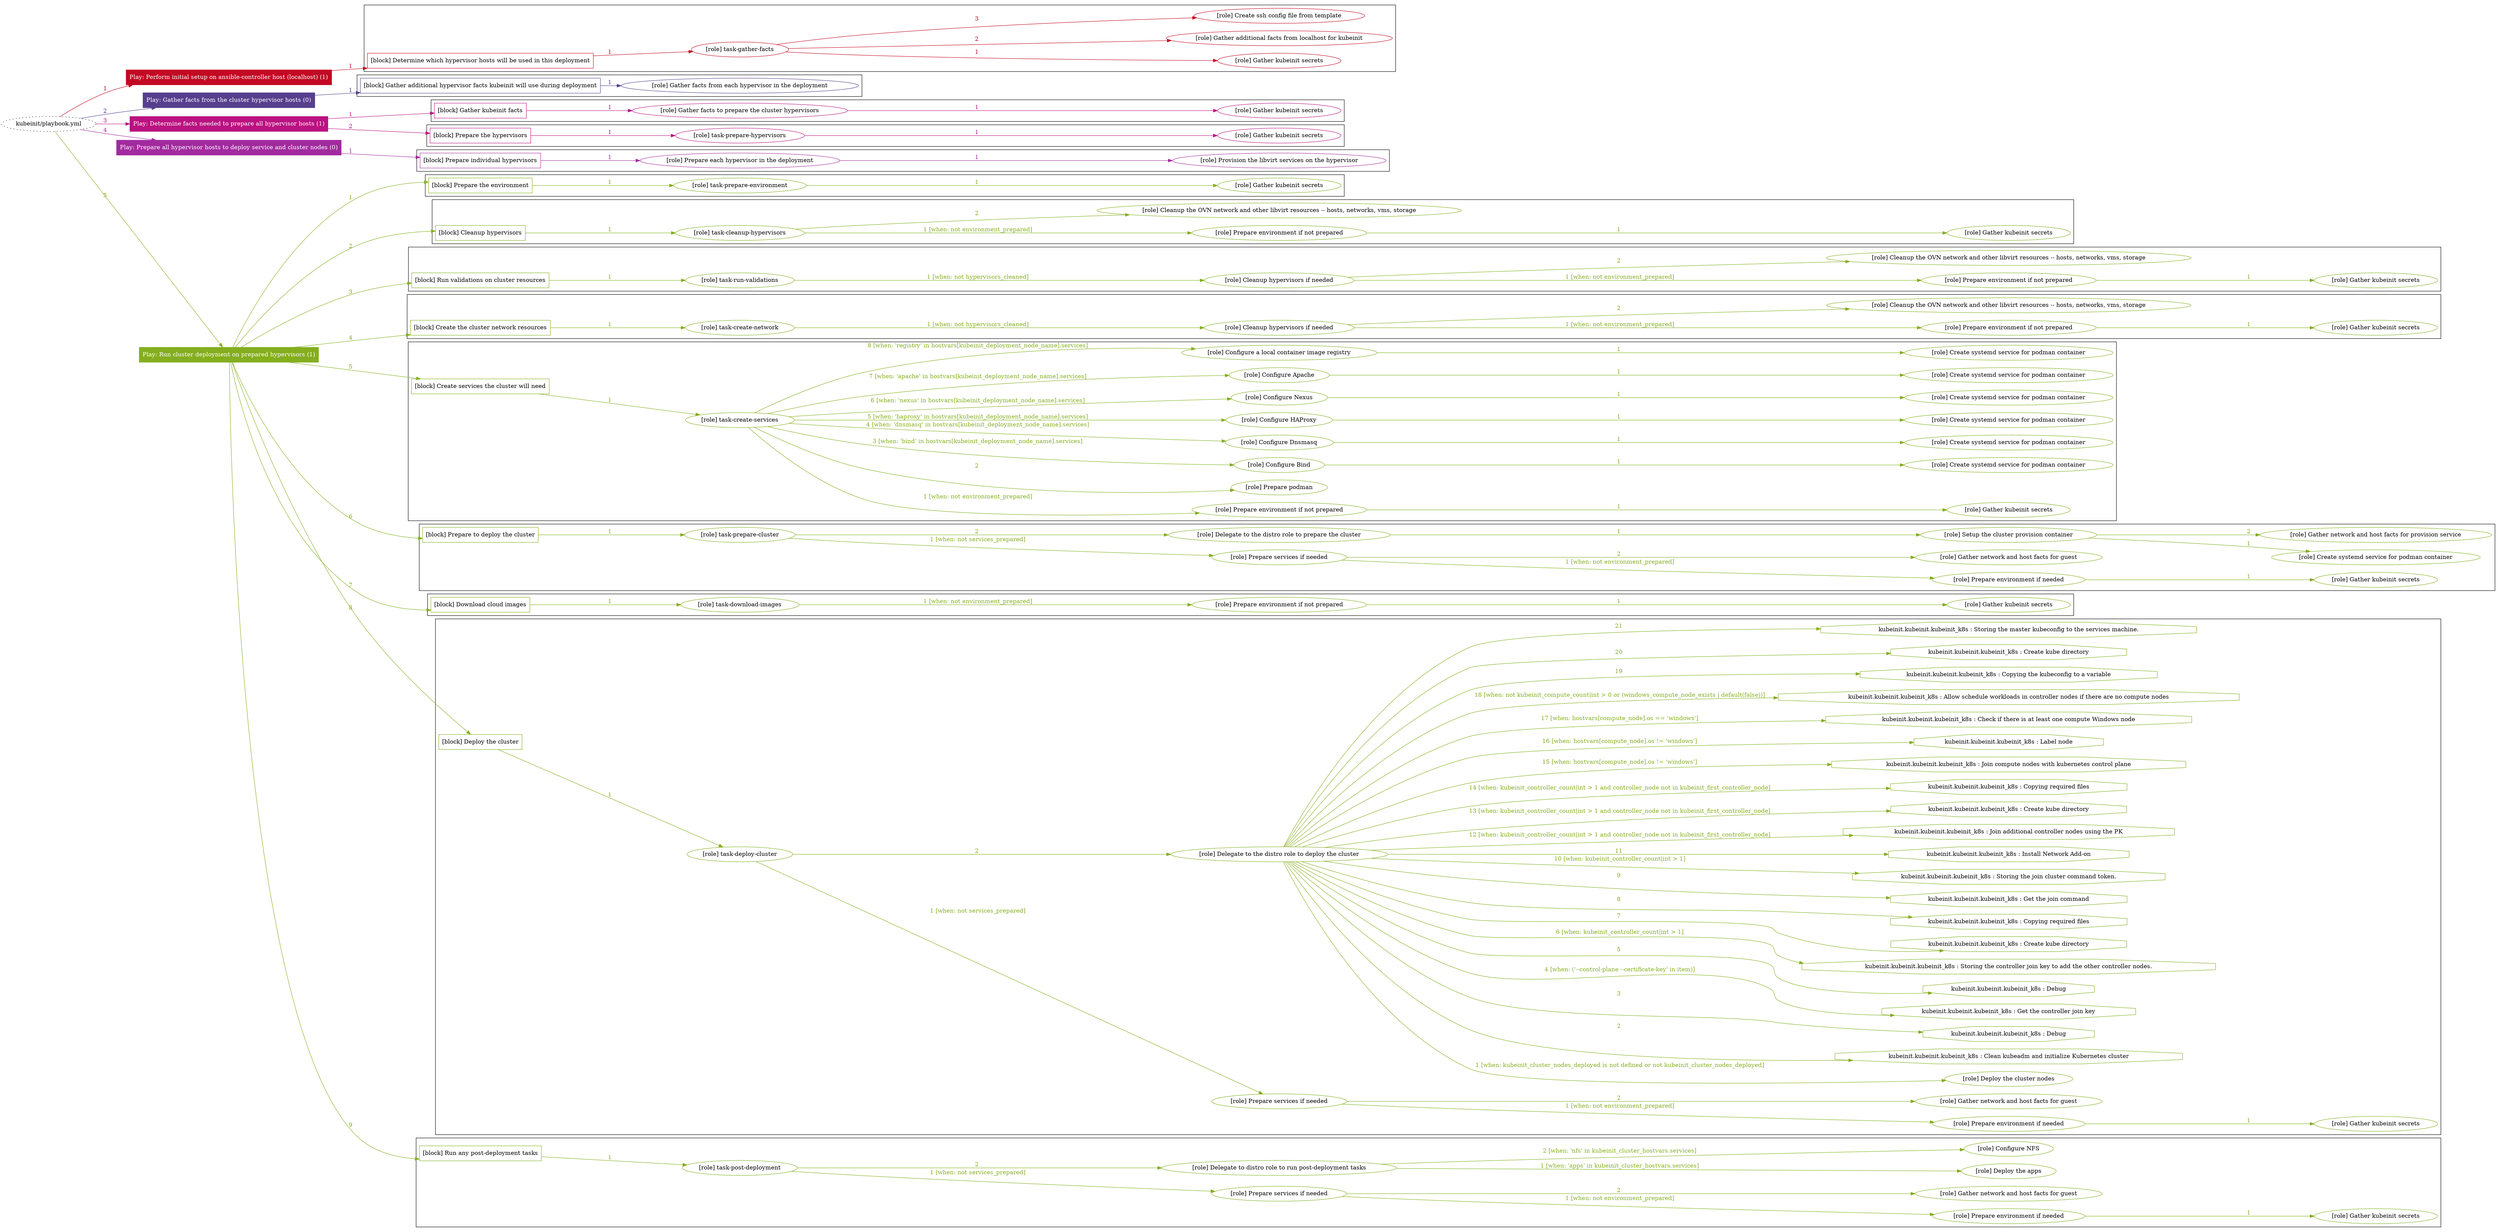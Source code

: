 digraph {
	graph [concentrate=true ordering=in rankdir=LR ratio=fill]
	edge [esep=5 sep=10]
	"kubeinit/playbook.yml" [URL="/home/runner/work/kubeinit/kubeinit/kubeinit/playbook.yml" id=playbook_01fcc66b style=dotted]
	"kubeinit/playbook.yml" -> play_869a2938 [label="1 " color="#c30923" fontcolor="#c30923" id=edge_b6fae3b4 labeltooltip="1 " tooltip="1 "]
	subgraph "Play: Perform initial setup on ansible-controller host (localhost) (1)" {
		play_869a2938 [label="Play: Perform initial setup on ansible-controller host (localhost) (1)" URL="/home/runner/work/kubeinit/kubeinit/kubeinit/playbook.yml" color="#c30923" fontcolor="#ffffff" id=play_869a2938 shape=box style=filled tooltip=localhost]
		play_869a2938 -> block_e6579382 [label=1 color="#c30923" fontcolor="#c30923" id=edge_37e2ab58 labeltooltip=1 tooltip=1]
		subgraph cluster_block_e6579382 {
			block_e6579382 [label="[block] Determine which hypervisor hosts will be used in this deployment" URL="/home/runner/work/kubeinit/kubeinit/kubeinit/playbook.yml" color="#c30923" id=block_e6579382 labeltooltip="Determine which hypervisor hosts will be used in this deployment" shape=box tooltip="Determine which hypervisor hosts will be used in this deployment"]
			block_e6579382 -> role_abbb4ff2 [label="1 " color="#c30923" fontcolor="#c30923" id=edge_a43ec47a labeltooltip="1 " tooltip="1 "]
			subgraph "task-gather-facts" {
				role_abbb4ff2 [label="[role] task-gather-facts" URL="/home/runner/work/kubeinit/kubeinit/kubeinit/playbook.yml" color="#c30923" id=role_abbb4ff2 tooltip="task-gather-facts"]
				role_abbb4ff2 -> role_67f18879 [label="1 " color="#c30923" fontcolor="#c30923" id=edge_d9acfa38 labeltooltip="1 " tooltip="1 "]
				subgraph "Gather kubeinit secrets" {
					role_67f18879 [label="[role] Gather kubeinit secrets" URL="/home/runner/.ansible/collections/ansible_collections/kubeinit/kubeinit/roles/kubeinit_prepare/tasks/build_hypervisors_group.yml" color="#c30923" id=role_67f18879 tooltip="Gather kubeinit secrets"]
				}
				role_abbb4ff2 -> role_e69ce515 [label="2 " color="#c30923" fontcolor="#c30923" id=edge_44bdbc7a labeltooltip="2 " tooltip="2 "]
				subgraph "Gather additional facts from localhost for kubeinit" {
					role_e69ce515 [label="[role] Gather additional facts from localhost for kubeinit" URL="/home/runner/.ansible/collections/ansible_collections/kubeinit/kubeinit/roles/kubeinit_prepare/tasks/build_hypervisors_group.yml" color="#c30923" id=role_e69ce515 tooltip="Gather additional facts from localhost for kubeinit"]
				}
				role_abbb4ff2 -> role_fbcd051b [label="3 " color="#c30923" fontcolor="#c30923" id=edge_4e61c5b8 labeltooltip="3 " tooltip="3 "]
				subgraph "Create ssh config file from template" {
					role_fbcd051b [label="[role] Create ssh config file from template" URL="/home/runner/.ansible/collections/ansible_collections/kubeinit/kubeinit/roles/kubeinit_prepare/tasks/build_hypervisors_group.yml" color="#c30923" id=role_fbcd051b tooltip="Create ssh config file from template"]
				}
			}
		}
	}
	"kubeinit/playbook.yml" -> play_f590f093 [label="2 " color="#563f8d" fontcolor="#563f8d" id=edge_58fa7569 labeltooltip="2 " tooltip="2 "]
	subgraph "Play: Gather facts from the cluster hypervisor hosts (0)" {
		play_f590f093 [label="Play: Gather facts from the cluster hypervisor hosts (0)" URL="/home/runner/work/kubeinit/kubeinit/kubeinit/playbook.yml" color="#563f8d" fontcolor="#ffffff" id=play_f590f093 shape=box style=filled tooltip="Play: Gather facts from the cluster hypervisor hosts (0)"]
		play_f590f093 -> block_bef1f647 [label=1 color="#563f8d" fontcolor="#563f8d" id=edge_7ad9e4ce labeltooltip=1 tooltip=1]
		subgraph cluster_block_bef1f647 {
			block_bef1f647 [label="[block] Gather additional hypervisor facts kubeinit will use during deployment" URL="/home/runner/work/kubeinit/kubeinit/kubeinit/playbook.yml" color="#563f8d" id=block_bef1f647 labeltooltip="Gather additional hypervisor facts kubeinit will use during deployment" shape=box tooltip="Gather additional hypervisor facts kubeinit will use during deployment"]
			block_bef1f647 -> role_28682549 [label="1 " color="#563f8d" fontcolor="#563f8d" id=edge_5b627f30 labeltooltip="1 " tooltip="1 "]
			subgraph "Gather facts from each hypervisor in the deployment" {
				role_28682549 [label="[role] Gather facts from each hypervisor in the deployment" URL="/home/runner/work/kubeinit/kubeinit/kubeinit/playbook.yml" color="#563f8d" id=role_28682549 tooltip="Gather facts from each hypervisor in the deployment"]
			}
		}
	}
	"kubeinit/playbook.yml" -> play_96ac10f0 [label="3 " color="#ba1281" fontcolor="#ba1281" id=edge_4c3ab31e labeltooltip="3 " tooltip="3 "]
	subgraph "Play: Determine facts needed to prepare all hypervisor hosts (1)" {
		play_96ac10f0 [label="Play: Determine facts needed to prepare all hypervisor hosts (1)" URL="/home/runner/work/kubeinit/kubeinit/kubeinit/playbook.yml" color="#ba1281" fontcolor="#ffffff" id=play_96ac10f0 shape=box style=filled tooltip=localhost]
		play_96ac10f0 -> block_07ef0e1b [label=1 color="#ba1281" fontcolor="#ba1281" id=edge_745e9d0a labeltooltip=1 tooltip=1]
		subgraph cluster_block_07ef0e1b {
			block_07ef0e1b [label="[block] Gather kubeinit facts" URL="/home/runner/work/kubeinit/kubeinit/kubeinit/playbook.yml" color="#ba1281" id=block_07ef0e1b labeltooltip="Gather kubeinit facts" shape=box tooltip="Gather kubeinit facts"]
			block_07ef0e1b -> role_caed1c2f [label="1 " color="#ba1281" fontcolor="#ba1281" id=edge_a6e66b51 labeltooltip="1 " tooltip="1 "]
			subgraph "Gather facts to prepare the cluster hypervisors" {
				role_caed1c2f [label="[role] Gather facts to prepare the cluster hypervisors" URL="/home/runner/work/kubeinit/kubeinit/kubeinit/playbook.yml" color="#ba1281" id=role_caed1c2f tooltip="Gather facts to prepare the cluster hypervisors"]
				role_caed1c2f -> role_c1f5ff6a [label="1 " color="#ba1281" fontcolor="#ba1281" id=edge_e912ce98 labeltooltip="1 " tooltip="1 "]
				subgraph "Gather kubeinit secrets" {
					role_c1f5ff6a [label="[role] Gather kubeinit secrets" URL="/home/runner/.ansible/collections/ansible_collections/kubeinit/kubeinit/roles/kubeinit_prepare/tasks/gather_kubeinit_facts.yml" color="#ba1281" id=role_c1f5ff6a tooltip="Gather kubeinit secrets"]
				}
			}
		}
		play_96ac10f0 -> block_9735dc55 [label=2 color="#ba1281" fontcolor="#ba1281" id=edge_a917c4e3 labeltooltip=2 tooltip=2]
		subgraph cluster_block_9735dc55 {
			block_9735dc55 [label="[block] Prepare the hypervisors" URL="/home/runner/work/kubeinit/kubeinit/kubeinit/playbook.yml" color="#ba1281" id=block_9735dc55 labeltooltip="Prepare the hypervisors" shape=box tooltip="Prepare the hypervisors"]
			block_9735dc55 -> role_583eb809 [label="1 " color="#ba1281" fontcolor="#ba1281" id=edge_2757ef80 labeltooltip="1 " tooltip="1 "]
			subgraph "task-prepare-hypervisors" {
				role_583eb809 [label="[role] task-prepare-hypervisors" URL="/home/runner/work/kubeinit/kubeinit/kubeinit/playbook.yml" color="#ba1281" id=role_583eb809 tooltip="task-prepare-hypervisors"]
				role_583eb809 -> role_45196d93 [label="1 " color="#ba1281" fontcolor="#ba1281" id=edge_d425a5cb labeltooltip="1 " tooltip="1 "]
				subgraph "Gather kubeinit secrets" {
					role_45196d93 [label="[role] Gather kubeinit secrets" URL="/home/runner/.ansible/collections/ansible_collections/kubeinit/kubeinit/roles/kubeinit_prepare/tasks/gather_kubeinit_facts.yml" color="#ba1281" id=role_45196d93 tooltip="Gather kubeinit secrets"]
				}
			}
		}
	}
	"kubeinit/playbook.yml" -> play_8f4eb8a1 [label="4 " color="#a22a9f" fontcolor="#a22a9f" id=edge_b7a86957 labeltooltip="4 " tooltip="4 "]
	subgraph "Play: Prepare all hypervisor hosts to deploy service and cluster nodes (0)" {
		play_8f4eb8a1 [label="Play: Prepare all hypervisor hosts to deploy service and cluster nodes (0)" URL="/home/runner/work/kubeinit/kubeinit/kubeinit/playbook.yml" color="#a22a9f" fontcolor="#ffffff" id=play_8f4eb8a1 shape=box style=filled tooltip="Play: Prepare all hypervisor hosts to deploy service and cluster nodes (0)"]
		play_8f4eb8a1 -> block_76d3494f [label=1 color="#a22a9f" fontcolor="#a22a9f" id=edge_c0e0b530 labeltooltip=1 tooltip=1]
		subgraph cluster_block_76d3494f {
			block_76d3494f [label="[block] Prepare individual hypervisors" URL="/home/runner/work/kubeinit/kubeinit/kubeinit/playbook.yml" color="#a22a9f" id=block_76d3494f labeltooltip="Prepare individual hypervisors" shape=box tooltip="Prepare individual hypervisors"]
			block_76d3494f -> role_4bf5c7a7 [label="1 " color="#a22a9f" fontcolor="#a22a9f" id=edge_7a4d4c78 labeltooltip="1 " tooltip="1 "]
			subgraph "Prepare each hypervisor in the deployment" {
				role_4bf5c7a7 [label="[role] Prepare each hypervisor in the deployment" URL="/home/runner/work/kubeinit/kubeinit/kubeinit/playbook.yml" color="#a22a9f" id=role_4bf5c7a7 tooltip="Prepare each hypervisor in the deployment"]
				role_4bf5c7a7 -> role_a5654eb4 [label="1 " color="#a22a9f" fontcolor="#a22a9f" id=edge_a6bea744 labeltooltip="1 " tooltip="1 "]
				subgraph "Provision the libvirt services on the hypervisor" {
					role_a5654eb4 [label="[role] Provision the libvirt services on the hypervisor" URL="/home/runner/.ansible/collections/ansible_collections/kubeinit/kubeinit/roles/kubeinit_prepare/tasks/prepare_hypervisor.yml" color="#a22a9f" id=role_a5654eb4 tooltip="Provision the libvirt services on the hypervisor"]
				}
			}
		}
	}
	"kubeinit/playbook.yml" -> play_bedaff5b [label="5 " color="#84ae1e" fontcolor="#84ae1e" id=edge_52e5fcb6 labeltooltip="5 " tooltip="5 "]
	subgraph "Play: Run cluster deployment on prepared hypervisors (1)" {
		play_bedaff5b [label="Play: Run cluster deployment on prepared hypervisors (1)" URL="/home/runner/work/kubeinit/kubeinit/kubeinit/playbook.yml" color="#84ae1e" fontcolor="#ffffff" id=play_bedaff5b shape=box style=filled tooltip=localhost]
		play_bedaff5b -> block_9856f082 [label=1 color="#84ae1e" fontcolor="#84ae1e" id=edge_482c8702 labeltooltip=1 tooltip=1]
		subgraph cluster_block_9856f082 {
			block_9856f082 [label="[block] Prepare the environment" URL="/home/runner/work/kubeinit/kubeinit/kubeinit/playbook.yml" color="#84ae1e" id=block_9856f082 labeltooltip="Prepare the environment" shape=box tooltip="Prepare the environment"]
			block_9856f082 -> role_2c5eda27 [label="1 " color="#84ae1e" fontcolor="#84ae1e" id=edge_477250d7 labeltooltip="1 " tooltip="1 "]
			subgraph "task-prepare-environment" {
				role_2c5eda27 [label="[role] task-prepare-environment" URL="/home/runner/work/kubeinit/kubeinit/kubeinit/playbook.yml" color="#84ae1e" id=role_2c5eda27 tooltip="task-prepare-environment"]
				role_2c5eda27 -> role_34e1be49 [label="1 " color="#84ae1e" fontcolor="#84ae1e" id=edge_203e01d9 labeltooltip="1 " tooltip="1 "]
				subgraph "Gather kubeinit secrets" {
					role_34e1be49 [label="[role] Gather kubeinit secrets" URL="/home/runner/.ansible/collections/ansible_collections/kubeinit/kubeinit/roles/kubeinit_prepare/tasks/gather_kubeinit_facts.yml" color="#84ae1e" id=role_34e1be49 tooltip="Gather kubeinit secrets"]
				}
			}
		}
		play_bedaff5b -> block_e0fc0f97 [label=2 color="#84ae1e" fontcolor="#84ae1e" id=edge_18918e5b labeltooltip=2 tooltip=2]
		subgraph cluster_block_e0fc0f97 {
			block_e0fc0f97 [label="[block] Cleanup hypervisors" URL="/home/runner/work/kubeinit/kubeinit/kubeinit/playbook.yml" color="#84ae1e" id=block_e0fc0f97 labeltooltip="Cleanup hypervisors" shape=box tooltip="Cleanup hypervisors"]
			block_e0fc0f97 -> role_c82d02ee [label="1 " color="#84ae1e" fontcolor="#84ae1e" id=edge_185bd1d3 labeltooltip="1 " tooltip="1 "]
			subgraph "task-cleanup-hypervisors" {
				role_c82d02ee [label="[role] task-cleanup-hypervisors" URL="/home/runner/work/kubeinit/kubeinit/kubeinit/playbook.yml" color="#84ae1e" id=role_c82d02ee tooltip="task-cleanup-hypervisors"]
				role_c82d02ee -> role_daf2746b [label="1 [when: not environment_prepared]" color="#84ae1e" fontcolor="#84ae1e" id=edge_2d7f688d labeltooltip="1 [when: not environment_prepared]" tooltip="1 [when: not environment_prepared]"]
				subgraph "Prepare environment if not prepared" {
					role_daf2746b [label="[role] Prepare environment if not prepared" URL="/home/runner/.ansible/collections/ansible_collections/kubeinit/kubeinit/roles/kubeinit_prepare/tasks/cleanup_hypervisors.yml" color="#84ae1e" id=role_daf2746b tooltip="Prepare environment if not prepared"]
					role_daf2746b -> role_bf34f889 [label="1 " color="#84ae1e" fontcolor="#84ae1e" id=edge_54937e39 labeltooltip="1 " tooltip="1 "]
					subgraph "Gather kubeinit secrets" {
						role_bf34f889 [label="[role] Gather kubeinit secrets" URL="/home/runner/.ansible/collections/ansible_collections/kubeinit/kubeinit/roles/kubeinit_prepare/tasks/gather_kubeinit_facts.yml" color="#84ae1e" id=role_bf34f889 tooltip="Gather kubeinit secrets"]
					}
				}
				role_c82d02ee -> role_b0060898 [label="2 " color="#84ae1e" fontcolor="#84ae1e" id=edge_fc082506 labeltooltip="2 " tooltip="2 "]
				subgraph "Cleanup the OVN network and other libvirt resources -- hosts, networks, vms, storage" {
					role_b0060898 [label="[role] Cleanup the OVN network and other libvirt resources -- hosts, networks, vms, storage" URL="/home/runner/.ansible/collections/ansible_collections/kubeinit/kubeinit/roles/kubeinit_prepare/tasks/cleanup_hypervisors.yml" color="#84ae1e" id=role_b0060898 tooltip="Cleanup the OVN network and other libvirt resources -- hosts, networks, vms, storage"]
				}
			}
		}
		play_bedaff5b -> block_01b30980 [label=3 color="#84ae1e" fontcolor="#84ae1e" id=edge_fc1db9d5 labeltooltip=3 tooltip=3]
		subgraph cluster_block_01b30980 {
			block_01b30980 [label="[block] Run validations on cluster resources" URL="/home/runner/work/kubeinit/kubeinit/kubeinit/playbook.yml" color="#84ae1e" id=block_01b30980 labeltooltip="Run validations on cluster resources" shape=box tooltip="Run validations on cluster resources"]
			block_01b30980 -> role_486f05c1 [label="1 " color="#84ae1e" fontcolor="#84ae1e" id=edge_29a0f3e7 labeltooltip="1 " tooltip="1 "]
			subgraph "task-run-validations" {
				role_486f05c1 [label="[role] task-run-validations" URL="/home/runner/work/kubeinit/kubeinit/kubeinit/playbook.yml" color="#84ae1e" id=role_486f05c1 tooltip="task-run-validations"]
				role_486f05c1 -> role_9342579e [label="1 [when: not hypervisors_cleaned]" color="#84ae1e" fontcolor="#84ae1e" id=edge_4c63c26c labeltooltip="1 [when: not hypervisors_cleaned]" tooltip="1 [when: not hypervisors_cleaned]"]
				subgraph "Cleanup hypervisors if needed" {
					role_9342579e [label="[role] Cleanup hypervisors if needed" URL="/home/runner/.ansible/collections/ansible_collections/kubeinit/kubeinit/roles/kubeinit_validations/tasks/main.yml" color="#84ae1e" id=role_9342579e tooltip="Cleanup hypervisors if needed"]
					role_9342579e -> role_c32ee973 [label="1 [when: not environment_prepared]" color="#84ae1e" fontcolor="#84ae1e" id=edge_a20e9be2 labeltooltip="1 [when: not environment_prepared]" tooltip="1 [when: not environment_prepared]"]
					subgraph "Prepare environment if not prepared" {
						role_c32ee973 [label="[role] Prepare environment if not prepared" URL="/home/runner/.ansible/collections/ansible_collections/kubeinit/kubeinit/roles/kubeinit_prepare/tasks/cleanup_hypervisors.yml" color="#84ae1e" id=role_c32ee973 tooltip="Prepare environment if not prepared"]
						role_c32ee973 -> role_fb6bcc31 [label="1 " color="#84ae1e" fontcolor="#84ae1e" id=edge_c1bfcd59 labeltooltip="1 " tooltip="1 "]
						subgraph "Gather kubeinit secrets" {
							role_fb6bcc31 [label="[role] Gather kubeinit secrets" URL="/home/runner/.ansible/collections/ansible_collections/kubeinit/kubeinit/roles/kubeinit_prepare/tasks/gather_kubeinit_facts.yml" color="#84ae1e" id=role_fb6bcc31 tooltip="Gather kubeinit secrets"]
						}
					}
					role_9342579e -> role_c9a52958 [label="2 " color="#84ae1e" fontcolor="#84ae1e" id=edge_3efe2a67 labeltooltip="2 " tooltip="2 "]
					subgraph "Cleanup the OVN network and other libvirt resources -- hosts, networks, vms, storage" {
						role_c9a52958 [label="[role] Cleanup the OVN network and other libvirt resources -- hosts, networks, vms, storage" URL="/home/runner/.ansible/collections/ansible_collections/kubeinit/kubeinit/roles/kubeinit_prepare/tasks/cleanup_hypervisors.yml" color="#84ae1e" id=role_c9a52958 tooltip="Cleanup the OVN network and other libvirt resources -- hosts, networks, vms, storage"]
					}
				}
			}
		}
		play_bedaff5b -> block_6969a951 [label=4 color="#84ae1e" fontcolor="#84ae1e" id=edge_2a65e79d labeltooltip=4 tooltip=4]
		subgraph cluster_block_6969a951 {
			block_6969a951 [label="[block] Create the cluster network resources" URL="/home/runner/work/kubeinit/kubeinit/kubeinit/playbook.yml" color="#84ae1e" id=block_6969a951 labeltooltip="Create the cluster network resources" shape=box tooltip="Create the cluster network resources"]
			block_6969a951 -> role_bbc1186e [label="1 " color="#84ae1e" fontcolor="#84ae1e" id=edge_06f5374b labeltooltip="1 " tooltip="1 "]
			subgraph "task-create-network" {
				role_bbc1186e [label="[role] task-create-network" URL="/home/runner/work/kubeinit/kubeinit/kubeinit/playbook.yml" color="#84ae1e" id=role_bbc1186e tooltip="task-create-network"]
				role_bbc1186e -> role_dadb7bc4 [label="1 [when: not hypervisors_cleaned]" color="#84ae1e" fontcolor="#84ae1e" id=edge_19ffa5f1 labeltooltip="1 [when: not hypervisors_cleaned]" tooltip="1 [when: not hypervisors_cleaned]"]
				subgraph "Cleanup hypervisors if needed" {
					role_dadb7bc4 [label="[role] Cleanup hypervisors if needed" URL="/home/runner/.ansible/collections/ansible_collections/kubeinit/kubeinit/roles/kubeinit_libvirt/tasks/create_network.yml" color="#84ae1e" id=role_dadb7bc4 tooltip="Cleanup hypervisors if needed"]
					role_dadb7bc4 -> role_51cc9919 [label="1 [when: not environment_prepared]" color="#84ae1e" fontcolor="#84ae1e" id=edge_a29f443e labeltooltip="1 [when: not environment_prepared]" tooltip="1 [when: not environment_prepared]"]
					subgraph "Prepare environment if not prepared" {
						role_51cc9919 [label="[role] Prepare environment if not prepared" URL="/home/runner/.ansible/collections/ansible_collections/kubeinit/kubeinit/roles/kubeinit_prepare/tasks/cleanup_hypervisors.yml" color="#84ae1e" id=role_51cc9919 tooltip="Prepare environment if not prepared"]
						role_51cc9919 -> role_5186522d [label="1 " color="#84ae1e" fontcolor="#84ae1e" id=edge_e73b7c9c labeltooltip="1 " tooltip="1 "]
						subgraph "Gather kubeinit secrets" {
							role_5186522d [label="[role] Gather kubeinit secrets" URL="/home/runner/.ansible/collections/ansible_collections/kubeinit/kubeinit/roles/kubeinit_prepare/tasks/gather_kubeinit_facts.yml" color="#84ae1e" id=role_5186522d tooltip="Gather kubeinit secrets"]
						}
					}
					role_dadb7bc4 -> role_9d61de0e [label="2 " color="#84ae1e" fontcolor="#84ae1e" id=edge_c94c9d5d labeltooltip="2 " tooltip="2 "]
					subgraph "Cleanup the OVN network and other libvirt resources -- hosts, networks, vms, storage" {
						role_9d61de0e [label="[role] Cleanup the OVN network and other libvirt resources -- hosts, networks, vms, storage" URL="/home/runner/.ansible/collections/ansible_collections/kubeinit/kubeinit/roles/kubeinit_prepare/tasks/cleanup_hypervisors.yml" color="#84ae1e" id=role_9d61de0e tooltip="Cleanup the OVN network and other libvirt resources -- hosts, networks, vms, storage"]
					}
				}
			}
		}
		play_bedaff5b -> block_84ec591b [label=5 color="#84ae1e" fontcolor="#84ae1e" id=edge_295a79c6 labeltooltip=5 tooltip=5]
		subgraph cluster_block_84ec591b {
			block_84ec591b [label="[block] Create services the cluster will need" URL="/home/runner/work/kubeinit/kubeinit/kubeinit/playbook.yml" color="#84ae1e" id=block_84ec591b labeltooltip="Create services the cluster will need" shape=box tooltip="Create services the cluster will need"]
			block_84ec591b -> role_b08762ac [label="1 " color="#84ae1e" fontcolor="#84ae1e" id=edge_1c1d450d labeltooltip="1 " tooltip="1 "]
			subgraph "task-create-services" {
				role_b08762ac [label="[role] task-create-services" URL="/home/runner/work/kubeinit/kubeinit/kubeinit/playbook.yml" color="#84ae1e" id=role_b08762ac tooltip="task-create-services"]
				role_b08762ac -> role_c31a509c [label="1 [when: not environment_prepared]" color="#84ae1e" fontcolor="#84ae1e" id=edge_8943159d labeltooltip="1 [when: not environment_prepared]" tooltip="1 [when: not environment_prepared]"]
				subgraph "Prepare environment if not prepared" {
					role_c31a509c [label="[role] Prepare environment if not prepared" URL="/home/runner/.ansible/collections/ansible_collections/kubeinit/kubeinit/roles/kubeinit_services/tasks/main.yml" color="#84ae1e" id=role_c31a509c tooltip="Prepare environment if not prepared"]
					role_c31a509c -> role_6e1e4eed [label="1 " color="#84ae1e" fontcolor="#84ae1e" id=edge_e0d31e20 labeltooltip="1 " tooltip="1 "]
					subgraph "Gather kubeinit secrets" {
						role_6e1e4eed [label="[role] Gather kubeinit secrets" URL="/home/runner/.ansible/collections/ansible_collections/kubeinit/kubeinit/roles/kubeinit_prepare/tasks/gather_kubeinit_facts.yml" color="#84ae1e" id=role_6e1e4eed tooltip="Gather kubeinit secrets"]
					}
				}
				role_b08762ac -> role_e9407647 [label="2 " color="#84ae1e" fontcolor="#84ae1e" id=edge_f1f02c14 labeltooltip="2 " tooltip="2 "]
				subgraph "Prepare podman" {
					role_e9407647 [label="[role] Prepare podman" URL="/home/runner/.ansible/collections/ansible_collections/kubeinit/kubeinit/roles/kubeinit_services/tasks/00_create_service_pod.yml" color="#84ae1e" id=role_e9407647 tooltip="Prepare podman"]
				}
				role_b08762ac -> role_80947b01 [label="3 [when: 'bind' in hostvars[kubeinit_deployment_node_name].services]" color="#84ae1e" fontcolor="#84ae1e" id=edge_fc6000b6 labeltooltip="3 [when: 'bind' in hostvars[kubeinit_deployment_node_name].services]" tooltip="3 [when: 'bind' in hostvars[kubeinit_deployment_node_name].services]"]
				subgraph "Configure Bind" {
					role_80947b01 [label="[role] Configure Bind" URL="/home/runner/.ansible/collections/ansible_collections/kubeinit/kubeinit/roles/kubeinit_services/tasks/start_services_containers.yml" color="#84ae1e" id=role_80947b01 tooltip="Configure Bind"]
					role_80947b01 -> role_34e8461c [label="1 " color="#84ae1e" fontcolor="#84ae1e" id=edge_1bb7aee9 labeltooltip="1 " tooltip="1 "]
					subgraph "Create systemd service for podman container" {
						role_34e8461c [label="[role] Create systemd service for podman container" URL="/home/runner/.ansible/collections/ansible_collections/kubeinit/kubeinit/roles/kubeinit_bind/tasks/main.yml" color="#84ae1e" id=role_34e8461c tooltip="Create systemd service for podman container"]
					}
				}
				role_b08762ac -> role_2c1cebe0 [label="4 [when: 'dnsmasq' in hostvars[kubeinit_deployment_node_name].services]" color="#84ae1e" fontcolor="#84ae1e" id=edge_af051cbf labeltooltip="4 [when: 'dnsmasq' in hostvars[kubeinit_deployment_node_name].services]" tooltip="4 [when: 'dnsmasq' in hostvars[kubeinit_deployment_node_name].services]"]
				subgraph "Configure Dnsmasq" {
					role_2c1cebe0 [label="[role] Configure Dnsmasq" URL="/home/runner/.ansible/collections/ansible_collections/kubeinit/kubeinit/roles/kubeinit_services/tasks/start_services_containers.yml" color="#84ae1e" id=role_2c1cebe0 tooltip="Configure Dnsmasq"]
					role_2c1cebe0 -> role_8e28dfae [label="1 " color="#84ae1e" fontcolor="#84ae1e" id=edge_c1a749f7 labeltooltip="1 " tooltip="1 "]
					subgraph "Create systemd service for podman container" {
						role_8e28dfae [label="[role] Create systemd service for podman container" URL="/home/runner/.ansible/collections/ansible_collections/kubeinit/kubeinit/roles/kubeinit_dnsmasq/tasks/main.yml" color="#84ae1e" id=role_8e28dfae tooltip="Create systemd service for podman container"]
					}
				}
				role_b08762ac -> role_8292dc5a [label="5 [when: 'haproxy' in hostvars[kubeinit_deployment_node_name].services]" color="#84ae1e" fontcolor="#84ae1e" id=edge_508773f4 labeltooltip="5 [when: 'haproxy' in hostvars[kubeinit_deployment_node_name].services]" tooltip="5 [when: 'haproxy' in hostvars[kubeinit_deployment_node_name].services]"]
				subgraph "Configure HAProxy" {
					role_8292dc5a [label="[role] Configure HAProxy" URL="/home/runner/.ansible/collections/ansible_collections/kubeinit/kubeinit/roles/kubeinit_services/tasks/start_services_containers.yml" color="#84ae1e" id=role_8292dc5a tooltip="Configure HAProxy"]
					role_8292dc5a -> role_c1d48ffc [label="1 " color="#84ae1e" fontcolor="#84ae1e" id=edge_07d5c748 labeltooltip="1 " tooltip="1 "]
					subgraph "Create systemd service for podman container" {
						role_c1d48ffc [label="[role] Create systemd service for podman container" URL="/home/runner/.ansible/collections/ansible_collections/kubeinit/kubeinit/roles/kubeinit_haproxy/tasks/main.yml" color="#84ae1e" id=role_c1d48ffc tooltip="Create systemd service for podman container"]
					}
				}
				role_b08762ac -> role_0d050963 [label="6 [when: 'nexus' in hostvars[kubeinit_deployment_node_name].services]" color="#84ae1e" fontcolor="#84ae1e" id=edge_acb83017 labeltooltip="6 [when: 'nexus' in hostvars[kubeinit_deployment_node_name].services]" tooltip="6 [when: 'nexus' in hostvars[kubeinit_deployment_node_name].services]"]
				subgraph "Configure Nexus" {
					role_0d050963 [label="[role] Configure Nexus" URL="/home/runner/.ansible/collections/ansible_collections/kubeinit/kubeinit/roles/kubeinit_services/tasks/start_services_containers.yml" color="#84ae1e" id=role_0d050963 tooltip="Configure Nexus"]
					role_0d050963 -> role_d0953f87 [label="1 " color="#84ae1e" fontcolor="#84ae1e" id=edge_998f9c55 labeltooltip="1 " tooltip="1 "]
					subgraph "Create systemd service for podman container" {
						role_d0953f87 [label="[role] Create systemd service for podman container" URL="/home/runner/.ansible/collections/ansible_collections/kubeinit/kubeinit/roles/kubeinit_nexus/tasks/main.yml" color="#84ae1e" id=role_d0953f87 tooltip="Create systemd service for podman container"]
					}
				}
				role_b08762ac -> role_c7a050e2 [label="7 [when: 'apache' in hostvars[kubeinit_deployment_node_name].services]" color="#84ae1e" fontcolor="#84ae1e" id=edge_0c178803 labeltooltip="7 [when: 'apache' in hostvars[kubeinit_deployment_node_name].services]" tooltip="7 [when: 'apache' in hostvars[kubeinit_deployment_node_name].services]"]
				subgraph "Configure Apache" {
					role_c7a050e2 [label="[role] Configure Apache" URL="/home/runner/.ansible/collections/ansible_collections/kubeinit/kubeinit/roles/kubeinit_services/tasks/start_services_containers.yml" color="#84ae1e" id=role_c7a050e2 tooltip="Configure Apache"]
					role_c7a050e2 -> role_c67cf6ef [label="1 " color="#84ae1e" fontcolor="#84ae1e" id=edge_c7ffebc9 labeltooltip="1 " tooltip="1 "]
					subgraph "Create systemd service for podman container" {
						role_c67cf6ef [label="[role] Create systemd service for podman container" URL="/home/runner/.ansible/collections/ansible_collections/kubeinit/kubeinit/roles/kubeinit_apache/tasks/main.yml" color="#84ae1e" id=role_c67cf6ef tooltip="Create systemd service for podman container"]
					}
				}
				role_b08762ac -> role_a163f591 [label="8 [when: 'registry' in hostvars[kubeinit_deployment_node_name].services]" color="#84ae1e" fontcolor="#84ae1e" id=edge_03abd5b4 labeltooltip="8 [when: 'registry' in hostvars[kubeinit_deployment_node_name].services]" tooltip="8 [when: 'registry' in hostvars[kubeinit_deployment_node_name].services]"]
				subgraph "Configure a local container image registry" {
					role_a163f591 [label="[role] Configure a local container image registry" URL="/home/runner/.ansible/collections/ansible_collections/kubeinit/kubeinit/roles/kubeinit_services/tasks/start_services_containers.yml" color="#84ae1e" id=role_a163f591 tooltip="Configure a local container image registry"]
					role_a163f591 -> role_8de01767 [label="1 " color="#84ae1e" fontcolor="#84ae1e" id=edge_7840798b labeltooltip="1 " tooltip="1 "]
					subgraph "Create systemd service for podman container" {
						role_8de01767 [label="[role] Create systemd service for podman container" URL="/home/runner/.ansible/collections/ansible_collections/kubeinit/kubeinit/roles/kubeinit_registry/tasks/main.yml" color="#84ae1e" id=role_8de01767 tooltip="Create systemd service for podman container"]
					}
				}
			}
		}
		play_bedaff5b -> block_4ecb43ae [label=6 color="#84ae1e" fontcolor="#84ae1e" id=edge_9da5ce5d labeltooltip=6 tooltip=6]
		subgraph cluster_block_4ecb43ae {
			block_4ecb43ae [label="[block] Prepare to deploy the cluster" URL="/home/runner/work/kubeinit/kubeinit/kubeinit/playbook.yml" color="#84ae1e" id=block_4ecb43ae labeltooltip="Prepare to deploy the cluster" shape=box tooltip="Prepare to deploy the cluster"]
			block_4ecb43ae -> role_5089ca05 [label="1 " color="#84ae1e" fontcolor="#84ae1e" id=edge_28d54fda labeltooltip="1 " tooltip="1 "]
			subgraph "task-prepare-cluster" {
				role_5089ca05 [label="[role] task-prepare-cluster" URL="/home/runner/work/kubeinit/kubeinit/kubeinit/playbook.yml" color="#84ae1e" id=role_5089ca05 tooltip="task-prepare-cluster"]
				role_5089ca05 -> role_e875f2a0 [label="1 [when: not services_prepared]" color="#84ae1e" fontcolor="#84ae1e" id=edge_848065bb labeltooltip="1 [when: not services_prepared]" tooltip="1 [when: not services_prepared]"]
				subgraph "Prepare services if needed" {
					role_e875f2a0 [label="[role] Prepare services if needed" URL="/home/runner/.ansible/collections/ansible_collections/kubeinit/kubeinit/roles/kubeinit_prepare/tasks/prepare_cluster.yml" color="#84ae1e" id=role_e875f2a0 tooltip="Prepare services if needed"]
					role_e875f2a0 -> role_c4369357 [label="1 [when: not environment_prepared]" color="#84ae1e" fontcolor="#84ae1e" id=edge_5e3f1183 labeltooltip="1 [when: not environment_prepared]" tooltip="1 [when: not environment_prepared]"]
					subgraph "Prepare environment if needed" {
						role_c4369357 [label="[role] Prepare environment if needed" URL="/home/runner/.ansible/collections/ansible_collections/kubeinit/kubeinit/roles/kubeinit_services/tasks/prepare_services.yml" color="#84ae1e" id=role_c4369357 tooltip="Prepare environment if needed"]
						role_c4369357 -> role_33a6954c [label="1 " color="#84ae1e" fontcolor="#84ae1e" id=edge_84941c7e labeltooltip="1 " tooltip="1 "]
						subgraph "Gather kubeinit secrets" {
							role_33a6954c [label="[role] Gather kubeinit secrets" URL="/home/runner/.ansible/collections/ansible_collections/kubeinit/kubeinit/roles/kubeinit_prepare/tasks/gather_kubeinit_facts.yml" color="#84ae1e" id=role_33a6954c tooltip="Gather kubeinit secrets"]
						}
					}
					role_e875f2a0 -> role_66e15eec [label="2 " color="#84ae1e" fontcolor="#84ae1e" id=edge_924c5ec8 labeltooltip="2 " tooltip="2 "]
					subgraph "Gather network and host facts for guest" {
						role_66e15eec [label="[role] Gather network and host facts for guest" URL="/home/runner/.ansible/collections/ansible_collections/kubeinit/kubeinit/roles/kubeinit_services/tasks/prepare_services.yml" color="#84ae1e" id=role_66e15eec tooltip="Gather network and host facts for guest"]
					}
				}
				role_5089ca05 -> role_7ec2c8c3 [label="2 " color="#84ae1e" fontcolor="#84ae1e" id=edge_197f53c0 labeltooltip="2 " tooltip="2 "]
				subgraph "Delegate to the distro role to prepare the cluster" {
					role_7ec2c8c3 [label="[role] Delegate to the distro role to prepare the cluster" URL="/home/runner/.ansible/collections/ansible_collections/kubeinit/kubeinit/roles/kubeinit_prepare/tasks/prepare_cluster.yml" color="#84ae1e" id=role_7ec2c8c3 tooltip="Delegate to the distro role to prepare the cluster"]
					role_7ec2c8c3 -> role_66c2c3bf [label="1 " color="#84ae1e" fontcolor="#84ae1e" id=edge_f546f896 labeltooltip="1 " tooltip="1 "]
					subgraph "Setup the cluster provision container" {
						role_66c2c3bf [label="[role] Setup the cluster provision container" URL="/home/runner/.ansible/collections/ansible_collections/kubeinit/kubeinit/roles/kubeinit_k8s/tasks/prepare_cluster.yml" color="#84ae1e" id=role_66c2c3bf tooltip="Setup the cluster provision container"]
						role_66c2c3bf -> role_2de7091b [label="1 " color="#84ae1e" fontcolor="#84ae1e" id=edge_49006b45 labeltooltip="1 " tooltip="1 "]
						subgraph "Create systemd service for podman container" {
							role_2de7091b [label="[role] Create systemd service for podman container" URL="/home/runner/.ansible/collections/ansible_collections/kubeinit/kubeinit/roles/kubeinit_services/tasks/create_provision_container.yml" color="#84ae1e" id=role_2de7091b tooltip="Create systemd service for podman container"]
						}
						role_66c2c3bf -> role_d2e7cd10 [label="2 " color="#84ae1e" fontcolor="#84ae1e" id=edge_b0d44b0f labeltooltip="2 " tooltip="2 "]
						subgraph "Gather network and host facts for provision service" {
							role_d2e7cd10 [label="[role] Gather network and host facts for provision service" URL="/home/runner/.ansible/collections/ansible_collections/kubeinit/kubeinit/roles/kubeinit_services/tasks/create_provision_container.yml" color="#84ae1e" id=role_d2e7cd10 tooltip="Gather network and host facts for provision service"]
						}
					}
				}
			}
		}
		play_bedaff5b -> block_12da06fa [label=7 color="#84ae1e" fontcolor="#84ae1e" id=edge_7fd1279b labeltooltip=7 tooltip=7]
		subgraph cluster_block_12da06fa {
			block_12da06fa [label="[block] Download cloud images" URL="/home/runner/work/kubeinit/kubeinit/kubeinit/playbook.yml" color="#84ae1e" id=block_12da06fa labeltooltip="Download cloud images" shape=box tooltip="Download cloud images"]
			block_12da06fa -> role_9b7b8f27 [label="1 " color="#84ae1e" fontcolor="#84ae1e" id=edge_518dad89 labeltooltip="1 " tooltip="1 "]
			subgraph "task-download-images" {
				role_9b7b8f27 [label="[role] task-download-images" URL="/home/runner/work/kubeinit/kubeinit/kubeinit/playbook.yml" color="#84ae1e" id=role_9b7b8f27 tooltip="task-download-images"]
				role_9b7b8f27 -> role_1ac22009 [label="1 [when: not environment_prepared]" color="#84ae1e" fontcolor="#84ae1e" id=edge_a430f4a8 labeltooltip="1 [when: not environment_prepared]" tooltip="1 [when: not environment_prepared]"]
				subgraph "Prepare environment if not prepared" {
					role_1ac22009 [label="[role] Prepare environment if not prepared" URL="/home/runner/.ansible/collections/ansible_collections/kubeinit/kubeinit/roles/kubeinit_libvirt/tasks/download_cloud_images.yml" color="#84ae1e" id=role_1ac22009 tooltip="Prepare environment if not prepared"]
					role_1ac22009 -> role_06277b28 [label="1 " color="#84ae1e" fontcolor="#84ae1e" id=edge_ad13ca35 labeltooltip="1 " tooltip="1 "]
					subgraph "Gather kubeinit secrets" {
						role_06277b28 [label="[role] Gather kubeinit secrets" URL="/home/runner/.ansible/collections/ansible_collections/kubeinit/kubeinit/roles/kubeinit_prepare/tasks/gather_kubeinit_facts.yml" color="#84ae1e" id=role_06277b28 tooltip="Gather kubeinit secrets"]
					}
				}
			}
		}
		play_bedaff5b -> block_23bede05 [label=8 color="#84ae1e" fontcolor="#84ae1e" id=edge_871e1819 labeltooltip=8 tooltip=8]
		subgraph cluster_block_23bede05 {
			block_23bede05 [label="[block] Deploy the cluster" URL="/home/runner/work/kubeinit/kubeinit/kubeinit/playbook.yml" color="#84ae1e" id=block_23bede05 labeltooltip="Deploy the cluster" shape=box tooltip="Deploy the cluster"]
			block_23bede05 -> role_e42dead9 [label="1 " color="#84ae1e" fontcolor="#84ae1e" id=edge_5b92e1cf labeltooltip="1 " tooltip="1 "]
			subgraph "task-deploy-cluster" {
				role_e42dead9 [label="[role] task-deploy-cluster" URL="/home/runner/work/kubeinit/kubeinit/kubeinit/playbook.yml" color="#84ae1e" id=role_e42dead9 tooltip="task-deploy-cluster"]
				role_e42dead9 -> role_0d06479d [label="1 [when: not services_prepared]" color="#84ae1e" fontcolor="#84ae1e" id=edge_37c906bc labeltooltip="1 [when: not services_prepared]" tooltip="1 [when: not services_prepared]"]
				subgraph "Prepare services if needed" {
					role_0d06479d [label="[role] Prepare services if needed" URL="/home/runner/.ansible/collections/ansible_collections/kubeinit/kubeinit/roles/kubeinit_prepare/tasks/deploy_cluster.yml" color="#84ae1e" id=role_0d06479d tooltip="Prepare services if needed"]
					role_0d06479d -> role_399f399f [label="1 [when: not environment_prepared]" color="#84ae1e" fontcolor="#84ae1e" id=edge_500b2e26 labeltooltip="1 [when: not environment_prepared]" tooltip="1 [when: not environment_prepared]"]
					subgraph "Prepare environment if needed" {
						role_399f399f [label="[role] Prepare environment if needed" URL="/home/runner/.ansible/collections/ansible_collections/kubeinit/kubeinit/roles/kubeinit_services/tasks/prepare_services.yml" color="#84ae1e" id=role_399f399f tooltip="Prepare environment if needed"]
						role_399f399f -> role_fdcdf7c1 [label="1 " color="#84ae1e" fontcolor="#84ae1e" id=edge_61537529 labeltooltip="1 " tooltip="1 "]
						subgraph "Gather kubeinit secrets" {
							role_fdcdf7c1 [label="[role] Gather kubeinit secrets" URL="/home/runner/.ansible/collections/ansible_collections/kubeinit/kubeinit/roles/kubeinit_prepare/tasks/gather_kubeinit_facts.yml" color="#84ae1e" id=role_fdcdf7c1 tooltip="Gather kubeinit secrets"]
						}
					}
					role_0d06479d -> role_eca43a10 [label="2 " color="#84ae1e" fontcolor="#84ae1e" id=edge_d4aec73c labeltooltip="2 " tooltip="2 "]
					subgraph "Gather network and host facts for guest" {
						role_eca43a10 [label="[role] Gather network and host facts for guest" URL="/home/runner/.ansible/collections/ansible_collections/kubeinit/kubeinit/roles/kubeinit_services/tasks/prepare_services.yml" color="#84ae1e" id=role_eca43a10 tooltip="Gather network and host facts for guest"]
					}
				}
				role_e42dead9 -> role_d7fa30fe [label="2 " color="#84ae1e" fontcolor="#84ae1e" id=edge_1b994ed3 labeltooltip="2 " tooltip="2 "]
				subgraph "Delegate to the distro role to deploy the cluster" {
					role_d7fa30fe [label="[role] Delegate to the distro role to deploy the cluster" URL="/home/runner/.ansible/collections/ansible_collections/kubeinit/kubeinit/roles/kubeinit_prepare/tasks/deploy_cluster.yml" color="#84ae1e" id=role_d7fa30fe tooltip="Delegate to the distro role to deploy the cluster"]
					role_d7fa30fe -> role_e860277a [label="1 [when: kubeinit_cluster_nodes_deployed is not defined or not kubeinit_cluster_nodes_deployed]" color="#84ae1e" fontcolor="#84ae1e" id=edge_a9172aeb labeltooltip="1 [when: kubeinit_cluster_nodes_deployed is not defined or not kubeinit_cluster_nodes_deployed]" tooltip="1 [when: kubeinit_cluster_nodes_deployed is not defined or not kubeinit_cluster_nodes_deployed]"]
					subgraph "Deploy the cluster nodes" {
						role_e860277a [label="[role] Deploy the cluster nodes" URL="/home/runner/.ansible/collections/ansible_collections/kubeinit/kubeinit/roles/kubeinit_k8s/tasks/main.yml" color="#84ae1e" id=role_e860277a tooltip="Deploy the cluster nodes"]
					}
					task_967f61af [label="kubeinit.kubeinit.kubeinit_k8s : Clean kubeadm and initialize Kubernetes cluster" URL="/home/runner/.ansible/collections/ansible_collections/kubeinit/kubeinit/roles/kubeinit_k8s/tasks/main.yml" color="#84ae1e" id=task_967f61af shape=octagon tooltip="kubeinit.kubeinit.kubeinit_k8s : Clean kubeadm and initialize Kubernetes cluster"]
					role_d7fa30fe -> task_967f61af [label="2 " color="#84ae1e" fontcolor="#84ae1e" id=edge_11611dd7 labeltooltip="2 " tooltip="2 "]
					task_9ce7987a [label="kubeinit.kubeinit.kubeinit_k8s : Debug" URL="/home/runner/.ansible/collections/ansible_collections/kubeinit/kubeinit/roles/kubeinit_k8s/tasks/main.yml" color="#84ae1e" id=task_9ce7987a shape=octagon tooltip="kubeinit.kubeinit.kubeinit_k8s : Debug"]
					role_d7fa30fe -> task_9ce7987a [label="3 " color="#84ae1e" fontcolor="#84ae1e" id=edge_ddc3a172 labeltooltip="3 " tooltip="3 "]
					task_fcb33f78 [label="kubeinit.kubeinit.kubeinit_k8s : Get the controller join key" URL="/home/runner/.ansible/collections/ansible_collections/kubeinit/kubeinit/roles/kubeinit_k8s/tasks/main.yml" color="#84ae1e" id=task_fcb33f78 shape=octagon tooltip="kubeinit.kubeinit.kubeinit_k8s : Get the controller join key"]
					role_d7fa30fe -> task_fcb33f78 [label="4 [when: ('--control-plane --certificate-key' in item)]" color="#84ae1e" fontcolor="#84ae1e" id=edge_335316d1 labeltooltip="4 [when: ('--control-plane --certificate-key' in item)]" tooltip="4 [when: ('--control-plane --certificate-key' in item)]"]
					task_9231e42f [label="kubeinit.kubeinit.kubeinit_k8s : Debug" URL="/home/runner/.ansible/collections/ansible_collections/kubeinit/kubeinit/roles/kubeinit_k8s/tasks/main.yml" color="#84ae1e" id=task_9231e42f shape=octagon tooltip="kubeinit.kubeinit.kubeinit_k8s : Debug"]
					role_d7fa30fe -> task_9231e42f [label="5 " color="#84ae1e" fontcolor="#84ae1e" id=edge_5cdf5047 labeltooltip="5 " tooltip="5 "]
					task_763fbbbb [label="kubeinit.kubeinit.kubeinit_k8s : Storing the controller join key to add the other controller nodes." URL="/home/runner/.ansible/collections/ansible_collections/kubeinit/kubeinit/roles/kubeinit_k8s/tasks/main.yml" color="#84ae1e" id=task_763fbbbb shape=octagon tooltip="kubeinit.kubeinit.kubeinit_k8s : Storing the controller join key to add the other controller nodes."]
					role_d7fa30fe -> task_763fbbbb [label="6 [when: kubeinit_controller_count|int > 1]" color="#84ae1e" fontcolor="#84ae1e" id=edge_af0c2d12 labeltooltip="6 [when: kubeinit_controller_count|int > 1]" tooltip="6 [when: kubeinit_controller_count|int > 1]"]
					task_3e337af4 [label="kubeinit.kubeinit.kubeinit_k8s : Create kube directory" URL="/home/runner/.ansible/collections/ansible_collections/kubeinit/kubeinit/roles/kubeinit_k8s/tasks/main.yml" color="#84ae1e" id=task_3e337af4 shape=octagon tooltip="kubeinit.kubeinit.kubeinit_k8s : Create kube directory"]
					role_d7fa30fe -> task_3e337af4 [label="7 " color="#84ae1e" fontcolor="#84ae1e" id=edge_215b8cdd labeltooltip="7 " tooltip="7 "]
					task_54783c02 [label="kubeinit.kubeinit.kubeinit_k8s : Copying required files" URL="/home/runner/.ansible/collections/ansible_collections/kubeinit/kubeinit/roles/kubeinit_k8s/tasks/main.yml" color="#84ae1e" id=task_54783c02 shape=octagon tooltip="kubeinit.kubeinit.kubeinit_k8s : Copying required files"]
					role_d7fa30fe -> task_54783c02 [label="8 " color="#84ae1e" fontcolor="#84ae1e" id=edge_52e0eefd labeltooltip="8 " tooltip="8 "]
					task_5e7e7336 [label="kubeinit.kubeinit.kubeinit_k8s : Get the join command" URL="/home/runner/.ansible/collections/ansible_collections/kubeinit/kubeinit/roles/kubeinit_k8s/tasks/main.yml" color="#84ae1e" id=task_5e7e7336 shape=octagon tooltip="kubeinit.kubeinit.kubeinit_k8s : Get the join command"]
					role_d7fa30fe -> task_5e7e7336 [label="9 " color="#84ae1e" fontcolor="#84ae1e" id=edge_325e5cd4 labeltooltip="9 " tooltip="9 "]
					task_96e72494 [label="kubeinit.kubeinit.kubeinit_k8s : Storing the join cluster command token." URL="/home/runner/.ansible/collections/ansible_collections/kubeinit/kubeinit/roles/kubeinit_k8s/tasks/main.yml" color="#84ae1e" id=task_96e72494 shape=octagon tooltip="kubeinit.kubeinit.kubeinit_k8s : Storing the join cluster command token."]
					role_d7fa30fe -> task_96e72494 [label="10 [when: kubeinit_controller_count|int > 1]" color="#84ae1e" fontcolor="#84ae1e" id=edge_6ab01cf8 labeltooltip="10 [when: kubeinit_controller_count|int > 1]" tooltip="10 [when: kubeinit_controller_count|int > 1]"]
					task_d1fe23a4 [label="kubeinit.kubeinit.kubeinit_k8s : Install Network Add-on" URL="/home/runner/.ansible/collections/ansible_collections/kubeinit/kubeinit/roles/kubeinit_k8s/tasks/main.yml" color="#84ae1e" id=task_d1fe23a4 shape=octagon tooltip="kubeinit.kubeinit.kubeinit_k8s : Install Network Add-on"]
					role_d7fa30fe -> task_d1fe23a4 [label="11 " color="#84ae1e" fontcolor="#84ae1e" id=edge_0d969753 labeltooltip="11 " tooltip="11 "]
					task_40fe24f2 [label="kubeinit.kubeinit.kubeinit_k8s : Join additional controller nodes using the PK" URL="/home/runner/.ansible/collections/ansible_collections/kubeinit/kubeinit/roles/kubeinit_k8s/tasks/main.yml" color="#84ae1e" id=task_40fe24f2 shape=octagon tooltip="kubeinit.kubeinit.kubeinit_k8s : Join additional controller nodes using the PK"]
					role_d7fa30fe -> task_40fe24f2 [label="12 [when: kubeinit_controller_count|int > 1 and controller_node not in kubeinit_first_controller_node]" color="#84ae1e" fontcolor="#84ae1e" id=edge_6e1b9bc4 labeltooltip="12 [when: kubeinit_controller_count|int > 1 and controller_node not in kubeinit_first_controller_node]" tooltip="12 [when: kubeinit_controller_count|int > 1 and controller_node not in kubeinit_first_controller_node]"]
					task_6492855f [label="kubeinit.kubeinit.kubeinit_k8s : Create kube directory" URL="/home/runner/.ansible/collections/ansible_collections/kubeinit/kubeinit/roles/kubeinit_k8s/tasks/main.yml" color="#84ae1e" id=task_6492855f shape=octagon tooltip="kubeinit.kubeinit.kubeinit_k8s : Create kube directory"]
					role_d7fa30fe -> task_6492855f [label="13 [when: kubeinit_controller_count|int > 1 and controller_node not in kubeinit_first_controller_node]" color="#84ae1e" fontcolor="#84ae1e" id=edge_97f60262 labeltooltip="13 [when: kubeinit_controller_count|int > 1 and controller_node not in kubeinit_first_controller_node]" tooltip="13 [when: kubeinit_controller_count|int > 1 and controller_node not in kubeinit_first_controller_node]"]
					task_cac99652 [label="kubeinit.kubeinit.kubeinit_k8s : Copying required files" URL="/home/runner/.ansible/collections/ansible_collections/kubeinit/kubeinit/roles/kubeinit_k8s/tasks/main.yml" color="#84ae1e" id=task_cac99652 shape=octagon tooltip="kubeinit.kubeinit.kubeinit_k8s : Copying required files"]
					role_d7fa30fe -> task_cac99652 [label="14 [when: kubeinit_controller_count|int > 1 and controller_node not in kubeinit_first_controller_node]" color="#84ae1e" fontcolor="#84ae1e" id=edge_209b4404 labeltooltip="14 [when: kubeinit_controller_count|int > 1 and controller_node not in kubeinit_first_controller_node]" tooltip="14 [when: kubeinit_controller_count|int > 1 and controller_node not in kubeinit_first_controller_node]"]
					task_da7e652c [label="kubeinit.kubeinit.kubeinit_k8s : Join compute nodes with kubernetes control plane" URL="/home/runner/.ansible/collections/ansible_collections/kubeinit/kubeinit/roles/kubeinit_k8s/tasks/main.yml" color="#84ae1e" id=task_da7e652c shape=octagon tooltip="kubeinit.kubeinit.kubeinit_k8s : Join compute nodes with kubernetes control plane"]
					role_d7fa30fe -> task_da7e652c [label="15 [when: hostvars[compute_node].os != 'windows']" color="#84ae1e" fontcolor="#84ae1e" id=edge_49912e36 labeltooltip="15 [when: hostvars[compute_node].os != 'windows']" tooltip="15 [when: hostvars[compute_node].os != 'windows']"]
					task_dc01e703 [label="kubeinit.kubeinit.kubeinit_k8s : Label node" URL="/home/runner/.ansible/collections/ansible_collections/kubeinit/kubeinit/roles/kubeinit_k8s/tasks/main.yml" color="#84ae1e" id=task_dc01e703 shape=octagon tooltip="kubeinit.kubeinit.kubeinit_k8s : Label node"]
					role_d7fa30fe -> task_dc01e703 [label="16 [when: hostvars[compute_node].os != 'windows']" color="#84ae1e" fontcolor="#84ae1e" id=edge_4c83d49f labeltooltip="16 [when: hostvars[compute_node].os != 'windows']" tooltip="16 [when: hostvars[compute_node].os != 'windows']"]
					task_d8d1776d [label="kubeinit.kubeinit.kubeinit_k8s : Check if there is at least one compute Windows node" URL="/home/runner/.ansible/collections/ansible_collections/kubeinit/kubeinit/roles/kubeinit_k8s/tasks/main.yml" color="#84ae1e" id=task_d8d1776d shape=octagon tooltip="kubeinit.kubeinit.kubeinit_k8s : Check if there is at least one compute Windows node"]
					role_d7fa30fe -> task_d8d1776d [label="17 [when: hostvars[compute_node].os == 'windows']" color="#84ae1e" fontcolor="#84ae1e" id=edge_2fbff0c0 labeltooltip="17 [when: hostvars[compute_node].os == 'windows']" tooltip="17 [when: hostvars[compute_node].os == 'windows']"]
					task_c0475be4 [label="kubeinit.kubeinit.kubeinit_k8s : Allow schedule workloads in controller nodes if there are no compute nodes" URL="/home/runner/.ansible/collections/ansible_collections/kubeinit/kubeinit/roles/kubeinit_k8s/tasks/main.yml" color="#84ae1e" id=task_c0475be4 shape=octagon tooltip="kubeinit.kubeinit.kubeinit_k8s : Allow schedule workloads in controller nodes if there are no compute nodes"]
					role_d7fa30fe -> task_c0475be4 [label="18 [when: not kubeinit_compute_count|int > 0 or (windows_compute_node_exists | default(false))]" color="#84ae1e" fontcolor="#84ae1e" id=edge_7d7568bf labeltooltip="18 [when: not kubeinit_compute_count|int > 0 or (windows_compute_node_exists | default(false))]" tooltip="18 [when: not kubeinit_compute_count|int > 0 or (windows_compute_node_exists | default(false))]"]
					task_e26afe9d [label="kubeinit.kubeinit.kubeinit_k8s : Copying the kubeconfig to a variable" URL="/home/runner/.ansible/collections/ansible_collections/kubeinit/kubeinit/roles/kubeinit_k8s/tasks/main.yml" color="#84ae1e" id=task_e26afe9d shape=octagon tooltip="kubeinit.kubeinit.kubeinit_k8s : Copying the kubeconfig to a variable"]
					role_d7fa30fe -> task_e26afe9d [label="19 " color="#84ae1e" fontcolor="#84ae1e" id=edge_ee27ecbc labeltooltip="19 " tooltip="19 "]
					task_ecd19231 [label="kubeinit.kubeinit.kubeinit_k8s : Create kube directory" URL="/home/runner/.ansible/collections/ansible_collections/kubeinit/kubeinit/roles/kubeinit_k8s/tasks/main.yml" color="#84ae1e" id=task_ecd19231 shape=octagon tooltip="kubeinit.kubeinit.kubeinit_k8s : Create kube directory"]
					role_d7fa30fe -> task_ecd19231 [label="20 " color="#84ae1e" fontcolor="#84ae1e" id=edge_ea894412 labeltooltip="20 " tooltip="20 "]
					task_2ed04499 [label="kubeinit.kubeinit.kubeinit_k8s : Storing the master kubeconfig to the services machine." URL="/home/runner/.ansible/collections/ansible_collections/kubeinit/kubeinit/roles/kubeinit_k8s/tasks/main.yml" color="#84ae1e" id=task_2ed04499 shape=octagon tooltip="kubeinit.kubeinit.kubeinit_k8s : Storing the master kubeconfig to the services machine."]
					role_d7fa30fe -> task_2ed04499 [label="21 " color="#84ae1e" fontcolor="#84ae1e" id=edge_24f8e02d labeltooltip="21 " tooltip="21 "]
				}
			}
		}
		play_bedaff5b -> block_69f0a686 [label=9 color="#84ae1e" fontcolor="#84ae1e" id=edge_8423057d labeltooltip=9 tooltip=9]
		subgraph cluster_block_69f0a686 {
			block_69f0a686 [label="[block] Run any post-deployment tasks" URL="/home/runner/work/kubeinit/kubeinit/kubeinit/playbook.yml" color="#84ae1e" id=block_69f0a686 labeltooltip="Run any post-deployment tasks" shape=box tooltip="Run any post-deployment tasks"]
			block_69f0a686 -> role_07dc4ee4 [label="1 " color="#84ae1e" fontcolor="#84ae1e" id=edge_be1017c5 labeltooltip="1 " tooltip="1 "]
			subgraph "task-post-deployment" {
				role_07dc4ee4 [label="[role] task-post-deployment" URL="/home/runner/work/kubeinit/kubeinit/kubeinit/playbook.yml" color="#84ae1e" id=role_07dc4ee4 tooltip="task-post-deployment"]
				role_07dc4ee4 -> role_74a8aefc [label="1 [when: not services_prepared]" color="#84ae1e" fontcolor="#84ae1e" id=edge_176da3bc labeltooltip="1 [when: not services_prepared]" tooltip="1 [when: not services_prepared]"]
				subgraph "Prepare services if needed" {
					role_74a8aefc [label="[role] Prepare services if needed" URL="/home/runner/.ansible/collections/ansible_collections/kubeinit/kubeinit/roles/kubeinit_prepare/tasks/post_deployment.yml" color="#84ae1e" id=role_74a8aefc tooltip="Prepare services if needed"]
					role_74a8aefc -> role_a29e3aa1 [label="1 [when: not environment_prepared]" color="#84ae1e" fontcolor="#84ae1e" id=edge_2faa75e3 labeltooltip="1 [when: not environment_prepared]" tooltip="1 [when: not environment_prepared]"]
					subgraph "Prepare environment if needed" {
						role_a29e3aa1 [label="[role] Prepare environment if needed" URL="/home/runner/.ansible/collections/ansible_collections/kubeinit/kubeinit/roles/kubeinit_services/tasks/prepare_services.yml" color="#84ae1e" id=role_a29e3aa1 tooltip="Prepare environment if needed"]
						role_a29e3aa1 -> role_8e1ccf87 [label="1 " color="#84ae1e" fontcolor="#84ae1e" id=edge_98bfc783 labeltooltip="1 " tooltip="1 "]
						subgraph "Gather kubeinit secrets" {
							role_8e1ccf87 [label="[role] Gather kubeinit secrets" URL="/home/runner/.ansible/collections/ansible_collections/kubeinit/kubeinit/roles/kubeinit_prepare/tasks/gather_kubeinit_facts.yml" color="#84ae1e" id=role_8e1ccf87 tooltip="Gather kubeinit secrets"]
						}
					}
					role_74a8aefc -> role_abe6d535 [label="2 " color="#84ae1e" fontcolor="#84ae1e" id=edge_2c30be42 labeltooltip="2 " tooltip="2 "]
					subgraph "Gather network and host facts for guest" {
						role_abe6d535 [label="[role] Gather network and host facts for guest" URL="/home/runner/.ansible/collections/ansible_collections/kubeinit/kubeinit/roles/kubeinit_services/tasks/prepare_services.yml" color="#84ae1e" id=role_abe6d535 tooltip="Gather network and host facts for guest"]
					}
				}
				role_07dc4ee4 -> role_def07cc2 [label="2 " color="#84ae1e" fontcolor="#84ae1e" id=edge_88d6ccf5 labeltooltip="2 " tooltip="2 "]
				subgraph "Delegate to distro role to run post-deployment tasks" {
					role_def07cc2 [label="[role] Delegate to distro role to run post-deployment tasks" URL="/home/runner/.ansible/collections/ansible_collections/kubeinit/kubeinit/roles/kubeinit_prepare/tasks/post_deployment.yml" color="#84ae1e" id=role_def07cc2 tooltip="Delegate to distro role to run post-deployment tasks"]
					role_def07cc2 -> role_a03f9893 [label="1 [when: 'apps' in kubeinit_cluster_hostvars.services]" color="#84ae1e" fontcolor="#84ae1e" id=edge_c1375e9e labeltooltip="1 [when: 'apps' in kubeinit_cluster_hostvars.services]" tooltip="1 [when: 'apps' in kubeinit_cluster_hostvars.services]"]
					subgraph "Deploy the apps" {
						role_a03f9893 [label="[role] Deploy the apps" URL="/home/runner/.ansible/collections/ansible_collections/kubeinit/kubeinit/roles/kubeinit_k8s/tasks/post_deployment_tasks.yml" color="#84ae1e" id=role_a03f9893 tooltip="Deploy the apps"]
					}
					role_def07cc2 -> role_a2c2bdeb [label="2 [when: 'nfs' in kubeinit_cluster_hostvars.services]" color="#84ae1e" fontcolor="#84ae1e" id=edge_84e5cd1b labeltooltip="2 [when: 'nfs' in kubeinit_cluster_hostvars.services]" tooltip="2 [when: 'nfs' in kubeinit_cluster_hostvars.services]"]
					subgraph "Configure NFS" {
						role_a2c2bdeb [label="[role] Configure NFS" URL="/home/runner/.ansible/collections/ansible_collections/kubeinit/kubeinit/roles/kubeinit_k8s/tasks/post_deployment_tasks.yml" color="#84ae1e" id=role_a2c2bdeb tooltip="Configure NFS"]
					}
				}
			}
		}
	}
}
